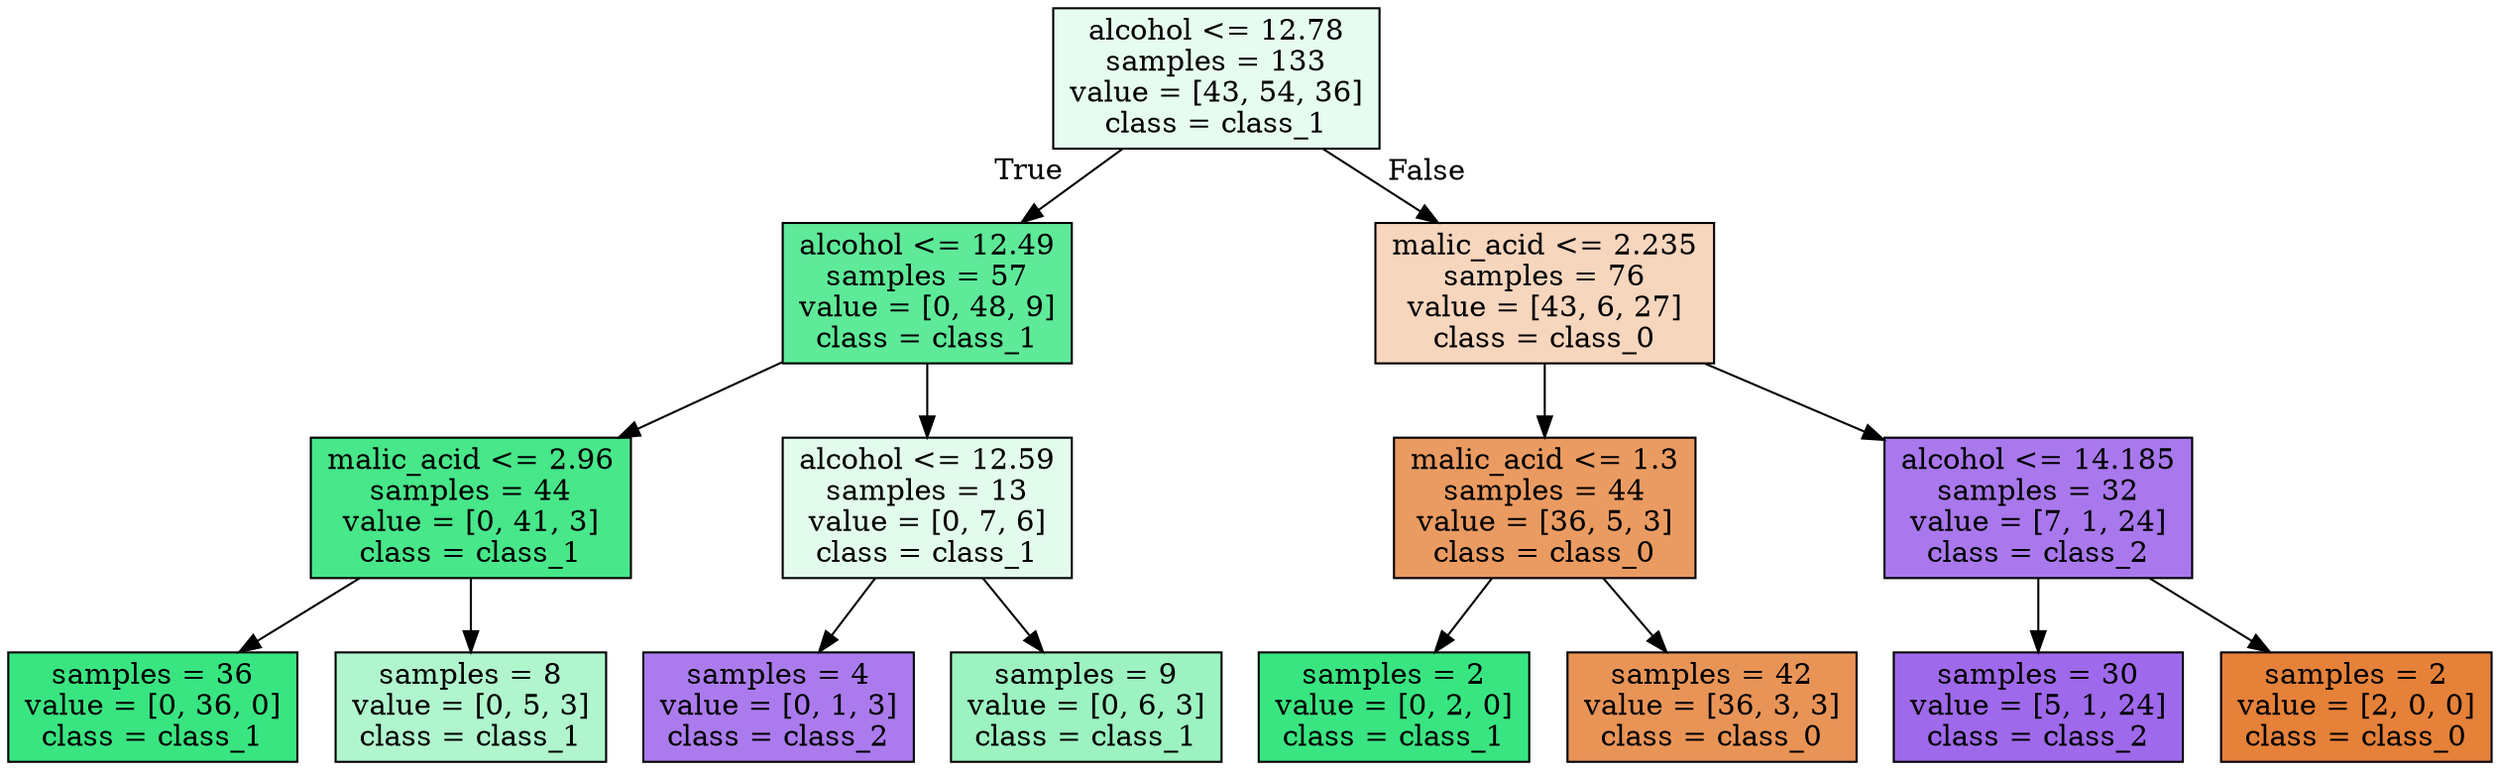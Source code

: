 digraph Tree {
node [shape=box, style="filled", color="black"] ;
0 [label="alcohol <= 12.78\nsamples = 133\nvalue = [43, 54, 36]\nclass = class_1", fillcolor="#e7fcf0"] ;
1 [label="alcohol <= 12.49\nsamples = 57\nvalue = [0, 48, 9]\nclass = class_1", fillcolor="#5eea99"] ;
0 -> 1 [labeldistance=2.5, labelangle=45, headlabel="True"] ;
2 [label="malic_acid <= 2.96\nsamples = 44\nvalue = [0, 41, 3]\nclass = class_1", fillcolor="#47e78a"] ;
1 -> 2 ;
3 [label="samples = 36\nvalue = [0, 36, 0]\nclass = class_1", fillcolor="#39e581"] ;
2 -> 3 ;
4 [label="samples = 8\nvalue = [0, 5, 3]\nclass = class_1", fillcolor="#b0f5cd"] ;
2 -> 4 ;
5 [label="alcohol <= 12.59\nsamples = 13\nvalue = [0, 7, 6]\nclass = class_1", fillcolor="#e3fbed"] ;
1 -> 5 ;
6 [label="samples = 4\nvalue = [0, 1, 3]\nclass = class_2", fillcolor="#ab7bee"] ;
5 -> 6 ;
7 [label="samples = 9\nvalue = [0, 6, 3]\nclass = class_1", fillcolor="#9cf2c0"] ;
5 -> 7 ;
8 [label="malic_acid <= 2.235\nsamples = 76\nvalue = [43, 6, 27]\nclass = class_0", fillcolor="#f7d6be"] ;
0 -> 8 [labeldistance=2.5, labelangle=-45, headlabel="False"] ;
9 [label="malic_acid <= 1.3\nsamples = 44\nvalue = [36, 5, 3]\nclass = class_0", fillcolor="#ea9b62"] ;
8 -> 9 ;
10 [label="samples = 2\nvalue = [0, 2, 0]\nclass = class_1", fillcolor="#39e581"] ;
9 -> 10 ;
11 [label="samples = 42\nvalue = [36, 3, 3]\nclass = class_0", fillcolor="#e99457"] ;
9 -> 11 ;
12 [label="alcohol <= 14.185\nsamples = 32\nvalue = [7, 1, 24]\nclass = class_2", fillcolor="#a978ed"] ;
8 -> 12 ;
13 [label="samples = 30\nvalue = [5, 1, 24]\nclass = class_2", fillcolor="#9f69eb"] ;
12 -> 13 ;
14 [label="samples = 2\nvalue = [2, 0, 0]\nclass = class_0", fillcolor="#e58139"] ;
12 -> 14 ;
}